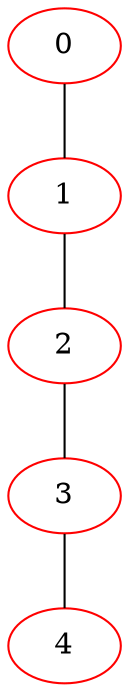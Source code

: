 graph {
  0 [color=red, label="0"]
  3 [color=red, label="3", pos="3,0!"]
  1 [color=red, label="1", pos="1,0!"]
  4 [color=red, label="4", pos="4,0!"]
  2 [color=red, label="2", pos="2,0!"]

  0 -- 1
  3 -- 4
  1 -- 2
  2 -- 3
}
